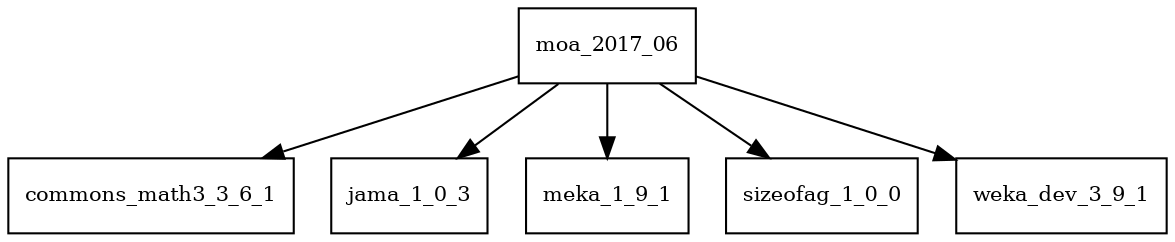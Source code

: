 digraph moa_2017_06_dependencies {
  node [shape = box, fontsize=10.0];
  moa_2017_06 -> commons_math3_3_6_1;
  moa_2017_06 -> jama_1_0_3;
  moa_2017_06 -> meka_1_9_1;
  moa_2017_06 -> sizeofag_1_0_0;
  moa_2017_06 -> weka_dev_3_9_1;
}
